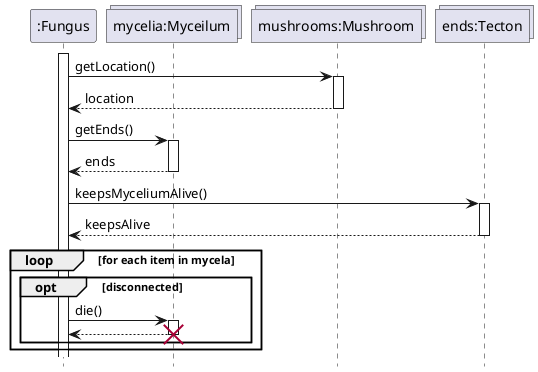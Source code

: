 @startuml Fungus/check-connectivity
hide footbox

participant ":Fungus" as fungus
collections "mycelia:Myceilum" as mycelium
collections "mushrooms:Mushroom" as mushroom
collections "ends:Tecton" as ends

activate fungus

fungus -> mushroom : getLocation()
activate mushroom
return location

fungus -> mycelium : getEnds()
activate mycelium
return ends

fungus -> ends : keepsMyceliumAlive()
activate ends
'implementation: simulate a virtual Mushroom
return keepsAlive


loop for each item in mycela
    opt disconnected
        fungus -> mycelium : die()
        activate mycelium
        return
        destroy mycelium
    end
end

@enduml